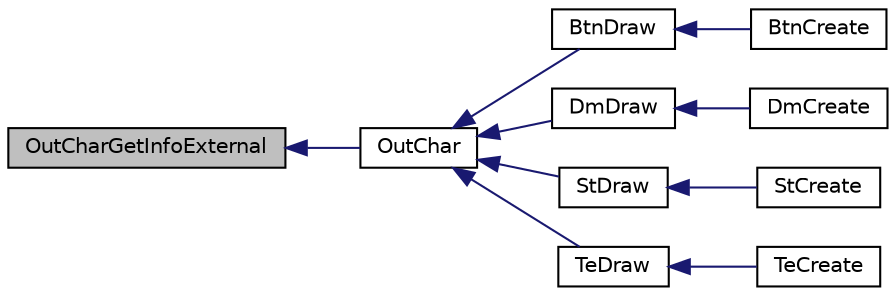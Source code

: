 digraph "OutCharGetInfoExternal"
{
  edge [fontname="Helvetica",fontsize="10",labelfontname="Helvetica",labelfontsize="10"];
  node [fontname="Helvetica",fontsize="10",shape=record];
  rankdir="LR";
  Node1 [label="OutCharGetInfoExternal",height=0.2,width=0.4,color="black", fillcolor="grey75", style="filled", fontcolor="black"];
  Node1 -> Node2 [dir="back",color="midnightblue",fontsize="10",style="solid"];
  Node2 [label="OutChar",height=0.2,width=0.4,color="black", fillcolor="white", style="filled",URL="$_primitive_8h.html#a5adbf0eac23d2ee972890e1e45b0c42a"];
  Node2 -> Node3 [dir="back",color="midnightblue",fontsize="10",style="solid"];
  Node3 [label="BtnDraw",height=0.2,width=0.4,color="black", fillcolor="white", style="filled",URL="$_button_8h.html#abbe1146f1099bd0efcd920b38e48f7c0"];
  Node3 -> Node4 [dir="back",color="midnightblue",fontsize="10",style="solid"];
  Node4 [label="BtnCreate",height=0.2,width=0.4,color="black", fillcolor="white", style="filled",URL="$_button_8h.html#a58bae4324dd2fe73c331fbcde3e997e0"];
  Node2 -> Node5 [dir="back",color="midnightblue",fontsize="10",style="solid"];
  Node5 [label="DmDraw",height=0.2,width=0.4,color="black", fillcolor="white", style="filled",URL="$_digital_meter_8h.html#a2270225980edf29eb09aa3215e445c95"];
  Node5 -> Node6 [dir="back",color="midnightblue",fontsize="10",style="solid"];
  Node6 [label="DmCreate",height=0.2,width=0.4,color="black", fillcolor="white", style="filled",URL="$_digital_meter_8h.html#a92fc022c971174401fc933ed2fc8a852"];
  Node2 -> Node7 [dir="back",color="midnightblue",fontsize="10",style="solid"];
  Node7 [label="StDraw",height=0.2,width=0.4,color="black", fillcolor="white", style="filled",URL="$_static_text_8h.html#ad197e77a6fb1d888db97f7fe77b3f436"];
  Node7 -> Node8 [dir="back",color="midnightblue",fontsize="10",style="solid"];
  Node8 [label="StCreate",height=0.2,width=0.4,color="black", fillcolor="white", style="filled",URL="$_static_text_8h.html#aabec2f136ce57cfb5f19790408ac9fbc"];
  Node2 -> Node9 [dir="back",color="midnightblue",fontsize="10",style="solid"];
  Node9 [label="TeDraw",height=0.2,width=0.4,color="black", fillcolor="white", style="filled",URL="$_text_entry_8h.html#a8bdd75439fcce4ea923987097241c6ce"];
  Node9 -> Node10 [dir="back",color="midnightblue",fontsize="10",style="solid"];
  Node10 [label="TeCreate",height=0.2,width=0.4,color="black", fillcolor="white", style="filled",URL="$_text_entry_8h.html#af1d2045c270eadb98c741942dabfa52a"];
}
